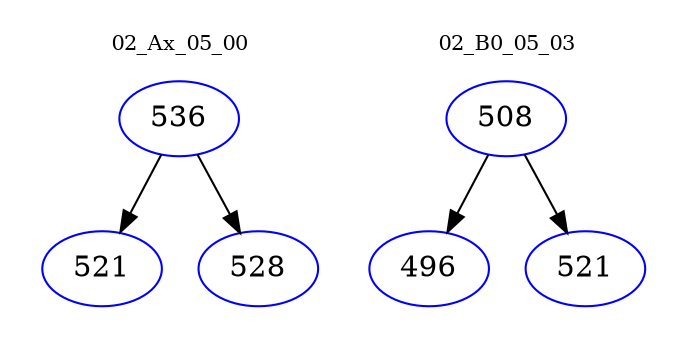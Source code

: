 digraph{
subgraph cluster_0 {
color = white
label = "02_Ax_05_00";
fontsize=10;
T0_536 [label="536", color="blue"]
T0_536 -> T0_521 [color="black"]
T0_521 [label="521", color="blue"]
T0_536 -> T0_528 [color="black"]
T0_528 [label="528", color="blue"]
}
subgraph cluster_1 {
color = white
label = "02_B0_05_03";
fontsize=10;
T1_508 [label="508", color="blue"]
T1_508 -> T1_496 [color="black"]
T1_496 [label="496", color="blue"]
T1_508 -> T1_521 [color="black"]
T1_521 [label="521", color="blue"]
}
}
